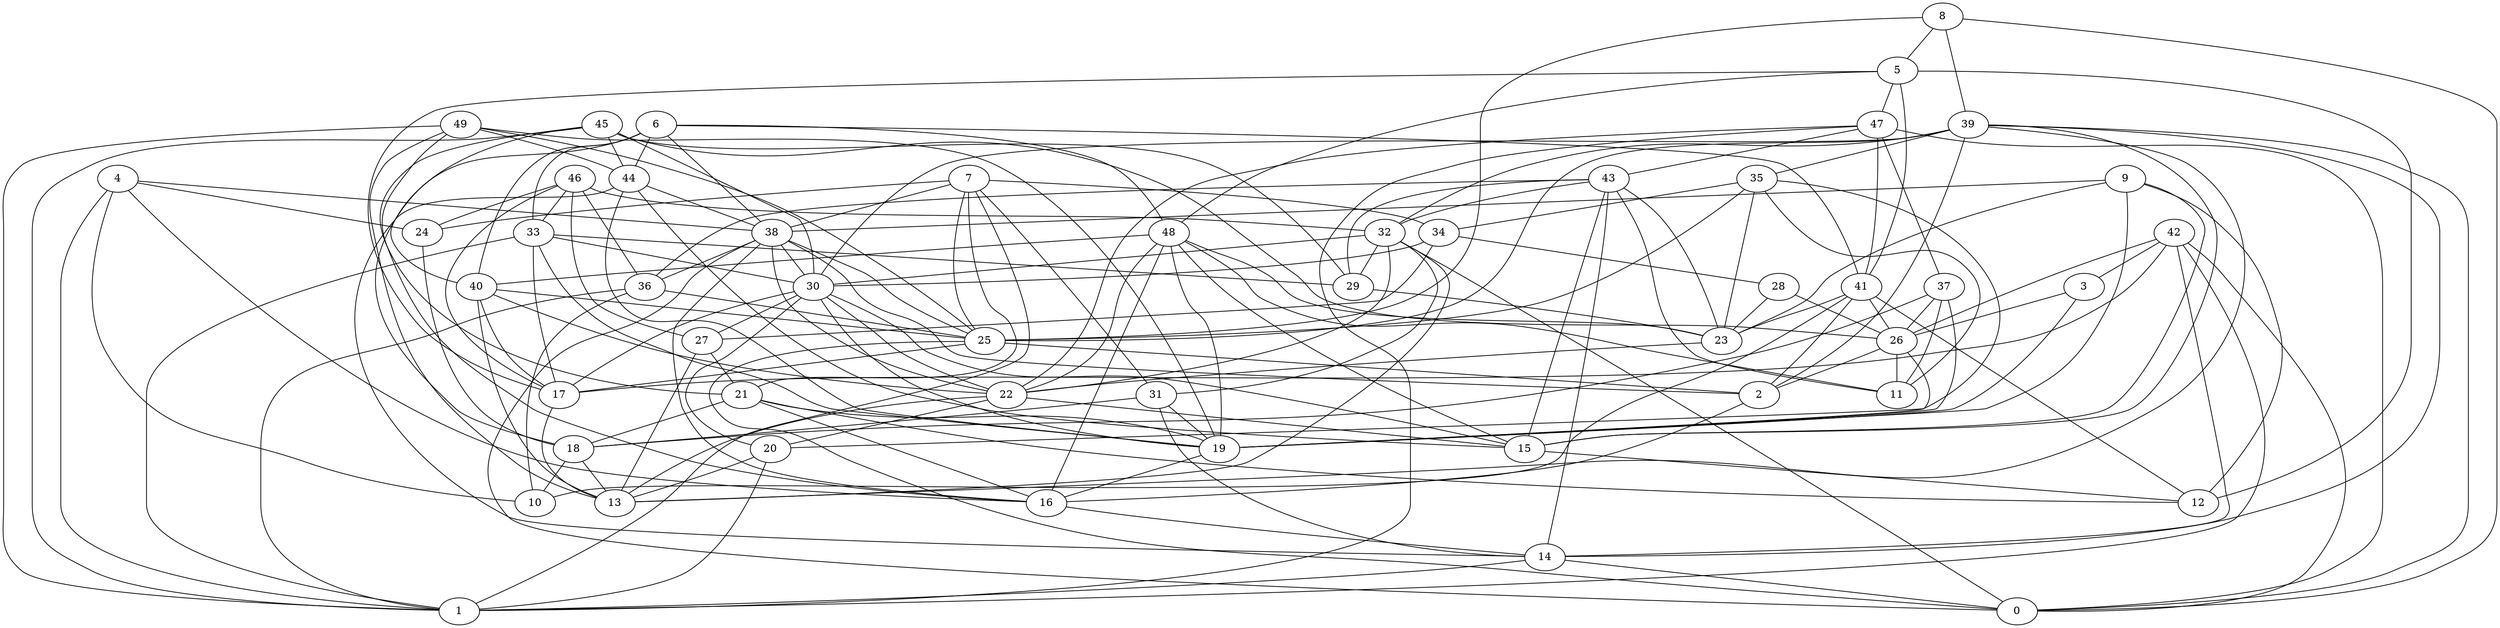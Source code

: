 digraph GG_graph {

subgraph G_graph {
edge [color = black]
"20" -> "1" [dir = none]
"20" -> "13" [dir = none]
"43" -> "11" [dir = none]
"43" -> "32" [dir = none]
"43" -> "15" [dir = none]
"43" -> "29" [dir = none]
"43" -> "23" [dir = none]
"43" -> "36" [dir = none]
"43" -> "14" [dir = none]
"8" -> "39" [dir = none]
"8" -> "5" [dir = none]
"8" -> "0" [dir = none]
"8" -> "25" [dir = none]
"4" -> "1" [dir = none]
"4" -> "24" [dir = none]
"4" -> "10" [dir = none]
"4" -> "16" [dir = none]
"4" -> "38" [dir = none]
"31" -> "19" [dir = none]
"31" -> "18" [dir = none]
"38" -> "16" [dir = none]
"38" -> "30" [dir = none]
"38" -> "36" [dir = none]
"38" -> "25" [dir = none]
"38" -> "0" [dir = none]
"38" -> "2" [dir = none]
"36" -> "10" [dir = none]
"36" -> "25" [dir = none]
"36" -> "1" [dir = none]
"42" -> "26" [dir = none]
"42" -> "0" [dir = none]
"42" -> "14" [dir = none]
"42" -> "17" [dir = none]
"42" -> "3" [dir = none]
"42" -> "1" [dir = none]
"49" -> "44" [dir = none]
"49" -> "1" [dir = none]
"49" -> "25" [dir = none]
"49" -> "19" [dir = none]
"48" -> "23" [dir = none]
"48" -> "22" [dir = none]
"48" -> "19" [dir = none]
"48" -> "16" [dir = none]
"48" -> "40" [dir = none]
"48" -> "15" [dir = none]
"18" -> "13" [dir = none]
"18" -> "10" [dir = none]
"37" -> "18" [dir = none]
"37" -> "19" [dir = none]
"37" -> "11" [dir = none]
"22" -> "13" [dir = none]
"22" -> "20" [dir = none]
"9" -> "12" [dir = none]
"9" -> "19" [dir = none]
"9" -> "38" [dir = none]
"9" -> "23" [dir = none]
"27" -> "13" [dir = none]
"27" -> "21" [dir = none]
"35" -> "20" [dir = none]
"35" -> "34" [dir = none]
"35" -> "25" [dir = none]
"35" -> "23" [dir = none]
"35" -> "11" [dir = none]
"19" -> "16" [dir = none]
"47" -> "1" [dir = none]
"47" -> "0" [dir = none]
"47" -> "43" [dir = none]
"17" -> "13" [dir = none]
"40" -> "25" [dir = none]
"40" -> "22" [dir = none]
"40" -> "17" [dir = none]
"40" -> "13" [dir = none]
"29" -> "23" [dir = none]
"15" -> "12" [dir = none]
"5" -> "12" [dir = none]
"5" -> "41" [dir = none]
"5" -> "17" [dir = none]
"5" -> "48" [dir = none]
"41" -> "12" [dir = none]
"41" -> "10" [dir = none]
"41" -> "2" [dir = none]
"41" -> "23" [dir = none]
"28" -> "26" [dir = none]
"28" -> "23" [dir = none]
"7" -> "31" [dir = none]
"7" -> "1" [dir = none]
"7" -> "25" [dir = none]
"7" -> "38" [dir = none]
"7" -> "24" [dir = none]
"7" -> "21" [dir = none]
"7" -> "34" [dir = none]
"46" -> "36" [dir = none]
"46" -> "27" [dir = none]
"46" -> "33" [dir = none]
"46" -> "24" [dir = none]
"23" -> "22" [dir = none]
"21" -> "19" [dir = none]
"21" -> "16" [dir = none]
"21" -> "18" [dir = none]
"21" -> "12" [dir = none]
"44" -> "14" [dir = none]
"44" -> "19" [dir = none]
"44" -> "15" [dir = none]
"44" -> "38" [dir = none]
"24" -> "18" [dir = none]
"33" -> "30" [dir = none]
"33" -> "1" [dir = none]
"33" -> "19" [dir = none]
"33" -> "17" [dir = none]
"6" -> "48" [dir = none]
"6" -> "33" [dir = none]
"6" -> "44" [dir = none]
"6" -> "40" [dir = none]
"6" -> "41" [dir = none]
"6" -> "38" [dir = none]
"45" -> "21" [dir = none]
"45" -> "44" [dir = none]
"45" -> "30" [dir = none]
"45" -> "40" [dir = none]
"45" -> "1" [dir = none]
"45" -> "26" [dir = none]
"3" -> "19" [dir = none]
"3" -> "26" [dir = none]
"30" -> "27" [dir = none]
"30" -> "17" [dir = none]
"30" -> "19" [dir = none]
"30" -> "15" [dir = none]
"2" -> "16" [dir = none]
"25" -> "0" [dir = none]
"25" -> "2" [dir = none]
"25" -> "17" [dir = none]
"26" -> "11" [dir = none]
"26" -> "2" [dir = none]
"32" -> "29" [dir = none]
"32" -> "0" [dir = none]
"32" -> "22" [dir = none]
"32" -> "30" [dir = none]
"14" -> "0" [dir = none]
"14" -> "1" [dir = none]
"34" -> "27" [dir = none]
"34" -> "28" [dir = none]
"39" -> "14" [dir = none]
"39" -> "15" [dir = none]
"39" -> "0" [dir = none]
"39" -> "13" [dir = none]
"39" -> "25" [dir = none]
"39" -> "32" [dir = none]
"22" -> "15" [dir = none]
"38" -> "22" [dir = none]
"32" -> "31" [dir = none]
"31" -> "14" [dir = none]
"46" -> "17" [dir = none]
"47" -> "22" [dir = none]
"34" -> "30" [dir = none]
"37" -> "26" [dir = none]
"30" -> "22" [dir = none]
"47" -> "41" [dir = none]
"49" -> "16" [dir = none]
"47" -> "37" [dir = none]
"6" -> "18" [dir = none]
"9" -> "15" [dir = none]
"16" -> "14" [dir = none]
"39" -> "2" [dir = none]
"32" -> "13" [dir = none]
"49" -> "13" [dir = none]
"48" -> "11" [dir = none]
"5" -> "47" [dir = none]
"39" -> "35" [dir = none]
"46" -> "32" [dir = none]
"39" -> "30" [dir = none]
"45" -> "29" [dir = none]
"30" -> "20" [dir = none]
"33" -> "29" [dir = none]
"41" -> "26" [dir = none]
"26" -> "19" [dir = none]
}

}
